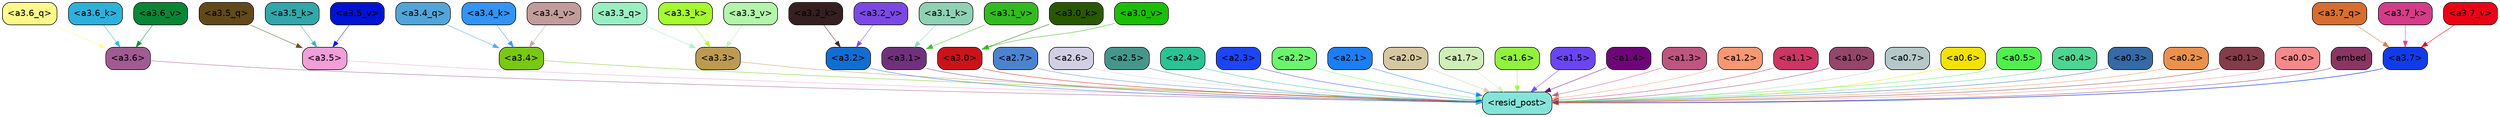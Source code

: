 strict digraph "" {
	graph [bgcolor=transparent,
		layout=dot,
		overlap=false,
		splines=true
	];
	"<a3.7>"	[color=black,
		fillcolor="#113bea",
		fontname=Helvetica,
		shape=box,
		style="filled, rounded"];
	"<resid_post>"	[color=black,
		fillcolor="#85e4da",
		fontname=Helvetica,
		shape=box,
		style="filled, rounded"];
	"<a3.7>" -> "<resid_post>"	[color="#113bea",
		penwidth=0.8263697922229767];
	"<a3.6>"	[color=black,
		fillcolor="#a05b92",
		fontname=Helvetica,
		shape=box,
		style="filled, rounded"];
	"<a3.6>" -> "<resid_post>"	[color="#a05b92",
		penwidth=0.6];
	"<a3.5>"	[color=black,
		fillcolor="#f29ed8",
		fontname=Helvetica,
		shape=box,
		style="filled, rounded"];
	"<a3.5>" -> "<resid_post>"	[color="#f29ed8",
		penwidth=0.6];
	"<a3.4>"	[color=black,
		fillcolor="#79c811",
		fontname=Helvetica,
		shape=box,
		style="filled, rounded"];
	"<a3.4>" -> "<resid_post>"	[color="#79c811",
		penwidth=0.6];
	"<a3.3>"	[color=black,
		fillcolor="#be9a50",
		fontname=Helvetica,
		shape=box,
		style="filled, rounded"];
	"<a3.3>" -> "<resid_post>"	[color="#be9a50",
		penwidth=0.6];
	"<a3.2>"	[color=black,
		fillcolor="#126dd3",
		fontname=Helvetica,
		shape=box,
		style="filled, rounded"];
	"<a3.2>" -> "<resid_post>"	[color="#126dd3",
		penwidth=0.6];
	"<a3.1>"	[color=black,
		fillcolor="#70317c",
		fontname=Helvetica,
		shape=box,
		style="filled, rounded"];
	"<a3.1>" -> "<resid_post>"	[color="#70317c",
		penwidth=0.6];
	"<a3.0>"	[color=black,
		fillcolor="#c91319",
		fontname=Helvetica,
		shape=box,
		style="filled, rounded"];
	"<a3.0>" -> "<resid_post>"	[color="#c91319",
		penwidth=0.6];
	"<a2.7>"	[color=black,
		fillcolor="#4c83d0",
		fontname=Helvetica,
		shape=box,
		style="filled, rounded"];
	"<a2.7>" -> "<resid_post>"	[color="#4c83d0",
		penwidth=0.6];
	"<a2.6>"	[color=black,
		fillcolor="#d2cee4",
		fontname=Helvetica,
		shape=box,
		style="filled, rounded"];
	"<a2.6>" -> "<resid_post>"	[color="#d2cee4",
		penwidth=0.6];
	"<a2.5>"	[color=black,
		fillcolor="#44968b",
		fontname=Helvetica,
		shape=box,
		style="filled, rounded"];
	"<a2.5>" -> "<resid_post>"	[color="#44968b",
		penwidth=0.6];
	"<a2.4>"	[color=black,
		fillcolor="#2ac394",
		fontname=Helvetica,
		shape=box,
		style="filled, rounded"];
	"<a2.4>" -> "<resid_post>"	[color="#2ac394",
		penwidth=0.6];
	"<a2.3>"	[color=black,
		fillcolor="#1c45fb",
		fontname=Helvetica,
		shape=box,
		style="filled, rounded"];
	"<a2.3>" -> "<resid_post>"	[color="#1c45fb",
		penwidth=0.6];
	"<a2.2>"	[color=black,
		fillcolor="#6bf56c",
		fontname=Helvetica,
		shape=box,
		style="filled, rounded"];
	"<a2.2>" -> "<resid_post>"	[color="#6bf56c",
		penwidth=0.6];
	"<a2.1>"	[color=black,
		fillcolor="#1c7df4",
		fontname=Helvetica,
		shape=box,
		style="filled, rounded"];
	"<a2.1>" -> "<resid_post>"	[color="#1c7df4",
		penwidth=0.6];
	"<a2.0>"	[color=black,
		fillcolor="#d5c8a1",
		fontname=Helvetica,
		shape=box,
		style="filled, rounded"];
	"<a2.0>" -> "<resid_post>"	[color="#d5c8a1",
		penwidth=0.6];
	"<a1.7>"	[color=black,
		fillcolor="#d0eeb8",
		fontname=Helvetica,
		shape=box,
		style="filled, rounded"];
	"<a1.7>" -> "<resid_post>"	[color="#d0eeb8",
		penwidth=0.6];
	"<a1.6>"	[color=black,
		fillcolor="#92f13d",
		fontname=Helvetica,
		shape=box,
		style="filled, rounded"];
	"<a1.6>" -> "<resid_post>"	[color="#92f13d",
		penwidth=0.6];
	"<a1.5>"	[color=black,
		fillcolor="#6a45f1",
		fontname=Helvetica,
		shape=box,
		style="filled, rounded"];
	"<a1.5>" -> "<resid_post>"	[color="#6a45f1",
		penwidth=0.6];
	"<a1.4>"	[color=black,
		fillcolor="#6f0579",
		fontname=Helvetica,
		shape=box,
		style="filled, rounded"];
	"<a1.4>" -> "<resid_post>"	[color="#6f0579",
		penwidth=0.6];
	"<a1.3>"	[color=black,
		fillcolor="#be557f",
		fontname=Helvetica,
		shape=box,
		style="filled, rounded"];
	"<a1.3>" -> "<resid_post>"	[color="#be557f",
		penwidth=0.6];
	"<a1.2>"	[color=black,
		fillcolor="#f89773",
		fontname=Helvetica,
		shape=box,
		style="filled, rounded"];
	"<a1.2>" -> "<resid_post>"	[color="#f89773",
		penwidth=0.6];
	"<a1.1>"	[color=black,
		fillcolor="#cc3564",
		fontname=Helvetica,
		shape=box,
		style="filled, rounded"];
	"<a1.1>" -> "<resid_post>"	[color="#cc3564",
		penwidth=0.6];
	"<a1.0>"	[color=black,
		fillcolor="#94456a",
		fontname=Helvetica,
		shape=box,
		style="filled, rounded"];
	"<a1.0>" -> "<resid_post>"	[color="#94456a",
		penwidth=0.6];
	"<a0.7>"	[color=black,
		fillcolor="#b5c8c7",
		fontname=Helvetica,
		shape=box,
		style="filled, rounded"];
	"<a0.7>" -> "<resid_post>"	[color="#b5c8c7",
		penwidth=0.6];
	"<a0.6>"	[color=black,
		fillcolor="#f3e303",
		fontname=Helvetica,
		shape=box,
		style="filled, rounded"];
	"<a0.6>" -> "<resid_post>"	[color="#f3e303",
		penwidth=0.6];
	"<a0.5>"	[color=black,
		fillcolor="#4fef4d",
		fontname=Helvetica,
		shape=box,
		style="filled, rounded"];
	"<a0.5>" -> "<resid_post>"	[color="#4fef4d",
		penwidth=0.6];
	"<a0.4>"	[color=black,
		fillcolor="#4dd591",
		fontname=Helvetica,
		shape=box,
		style="filled, rounded"];
	"<a0.4>" -> "<resid_post>"	[color="#4dd591",
		penwidth=0.6];
	"<a0.3>"	[color=black,
		fillcolor="#346aa6",
		fontname=Helvetica,
		shape=box,
		style="filled, rounded"];
	"<a0.3>" -> "<resid_post>"	[color="#346aa6",
		penwidth=0.6];
	"<a0.2>"	[color=black,
		fillcolor="#eb914c",
		fontname=Helvetica,
		shape=box,
		style="filled, rounded"];
	"<a0.2>" -> "<resid_post>"	[color="#eb914c",
		penwidth=0.6];
	"<a0.1>"	[color=black,
		fillcolor="#843c48",
		fontname=Helvetica,
		shape=box,
		style="filled, rounded"];
	"<a0.1>" -> "<resid_post>"	[color="#843c48",
		penwidth=0.6];
	"<a0.0>"	[color=black,
		fillcolor="#f9888a",
		fontname=Helvetica,
		shape=box,
		style="filled, rounded"];
	"<a0.0>" -> "<resid_post>"	[color="#f9888a",
		penwidth=0.6];
	embed	[color=black,
		fillcolor="#8b3564",
		fontname=Helvetica,
		shape=box,
		style="filled, rounded"];
	embed -> "<resid_post>"	[color="#8b3564",
		penwidth=0.6];
	"<a3.7_q>"	[color=black,
		fillcolor="#d76e30",
		fontname=Helvetica,
		shape=box,
		style="filled, rounded"];
	"<a3.7_q>" -> "<a3.7>"	[color="#d76e30",
		penwidth=0.6];
	"<a3.6_q>"	[color=black,
		fillcolor="#fcf98a",
		fontname=Helvetica,
		shape=box,
		style="filled, rounded"];
	"<a3.6_q>" -> "<a3.6>"	[color="#fcf98a",
		penwidth=0.6];
	"<a3.5_q>"	[color=black,
		fillcolor="#61491b",
		fontname=Helvetica,
		shape=box,
		style="filled, rounded"];
	"<a3.5_q>" -> "<a3.5>"	[color="#61491b",
		penwidth=0.6];
	"<a3.4_q>"	[color=black,
		fillcolor="#51a5d8",
		fontname=Helvetica,
		shape=box,
		style="filled, rounded"];
	"<a3.4_q>" -> "<a3.4>"	[color="#51a5d8",
		penwidth=0.6];
	"<a3.3_q>"	[color=black,
		fillcolor="#9aeec2",
		fontname=Helvetica,
		shape=box,
		style="filled, rounded"];
	"<a3.3_q>" -> "<a3.3>"	[color="#9aeec2",
		penwidth=0.6];
	"<a3.7_k>"	[color=black,
		fillcolor="#d43c87",
		fontname=Helvetica,
		shape=box,
		style="filled, rounded"];
	"<a3.7_k>" -> "<a3.7>"	[color="#d43c87",
		penwidth=0.6];
	"<a3.6_k>"	[color=black,
		fillcolor="#2db1dc",
		fontname=Helvetica,
		shape=box,
		style="filled, rounded"];
	"<a3.6_k>" -> "<a3.6>"	[color="#2db1dc",
		penwidth=0.6];
	"<a3.5_k>"	[color=black,
		fillcolor="#32a7ab",
		fontname=Helvetica,
		shape=box,
		style="filled, rounded"];
	"<a3.5_k>" -> "<a3.5>"	[color="#32a7ab",
		penwidth=0.6];
	"<a3.4_k>"	[color=black,
		fillcolor="#3294f5",
		fontname=Helvetica,
		shape=box,
		style="filled, rounded"];
	"<a3.4_k>" -> "<a3.4>"	[color="#3294f5",
		penwidth=0.6];
	"<a3.3_k>"	[color=black,
		fillcolor="#a5fa30",
		fontname=Helvetica,
		shape=box,
		style="filled, rounded"];
	"<a3.3_k>" -> "<a3.3>"	[color="#a5fa30",
		penwidth=0.6];
	"<a3.2_k>"	[color=black,
		fillcolor="#351f20",
		fontname=Helvetica,
		shape=box,
		style="filled, rounded"];
	"<a3.2_k>" -> "<a3.2>"	[color="#351f20",
		penwidth=0.6];
	"<a3.1_k>"	[color=black,
		fillcolor="#8fd1b3",
		fontname=Helvetica,
		shape=box,
		style="filled, rounded"];
	"<a3.1_k>" -> "<a3.1>"	[color="#8fd1b3",
		penwidth=0.6];
	"<a3.0_k>"	[color=black,
		fillcolor="#285800",
		fontname=Helvetica,
		shape=box,
		style="filled, rounded"];
	"<a3.0_k>" -> "<a3.0>"	[color="#285800",
		penwidth=0.6];
	"<a3.7_v>"	[color=black,
		fillcolor="#ec0215",
		fontname=Helvetica,
		shape=box,
		style="filled, rounded"];
	"<a3.7_v>" -> "<a3.7>"	[color="#ec0215",
		penwidth=0.6738671064376831];
	"<a3.6_v>"	[color=black,
		fillcolor="#088635",
		fontname=Helvetica,
		shape=box,
		style="filled, rounded"];
	"<a3.6_v>" -> "<a3.6>"	[color="#088635",
		penwidth=0.6];
	"<a3.5_v>"	[color=black,
		fillcolor="#0012d5",
		fontname=Helvetica,
		shape=box,
		style="filled, rounded"];
	"<a3.5_v>" -> "<a3.5>"	[color="#0012d5",
		penwidth=0.6];
	"<a3.4_v>"	[color=black,
		fillcolor="#c29c9b",
		fontname=Helvetica,
		shape=box,
		style="filled, rounded"];
	"<a3.4_v>" -> "<a3.4>"	[color="#c29c9b",
		penwidth=0.6];
	"<a3.3_v>"	[color=black,
		fillcolor="#b3f5ab",
		fontname=Helvetica,
		shape=box,
		style="filled, rounded"];
	"<a3.3_v>" -> "<a3.3>"	[color="#b3f5ab",
		penwidth=0.6];
	"<a3.2_v>"	[color=black,
		fillcolor="#7b48e5",
		fontname=Helvetica,
		shape=box,
		style="filled, rounded"];
	"<a3.2_v>" -> "<a3.2>"	[color="#7b48e5",
		penwidth=0.6];
	"<a3.1_v>"	[color=black,
		fillcolor="#33ba1f",
		fontname=Helvetica,
		shape=box,
		style="filled, rounded"];
	"<a3.1_v>" -> "<a3.1>"	[color="#33ba1f",
		penwidth=0.6];
	"<a3.0_v>"	[color=black,
		fillcolor="#1abe05",
		fontname=Helvetica,
		shape=box,
		style="filled, rounded"];
	"<a3.0_v>" -> "<a3.0>"	[color="#1abe05",
		penwidth=0.6];
}
